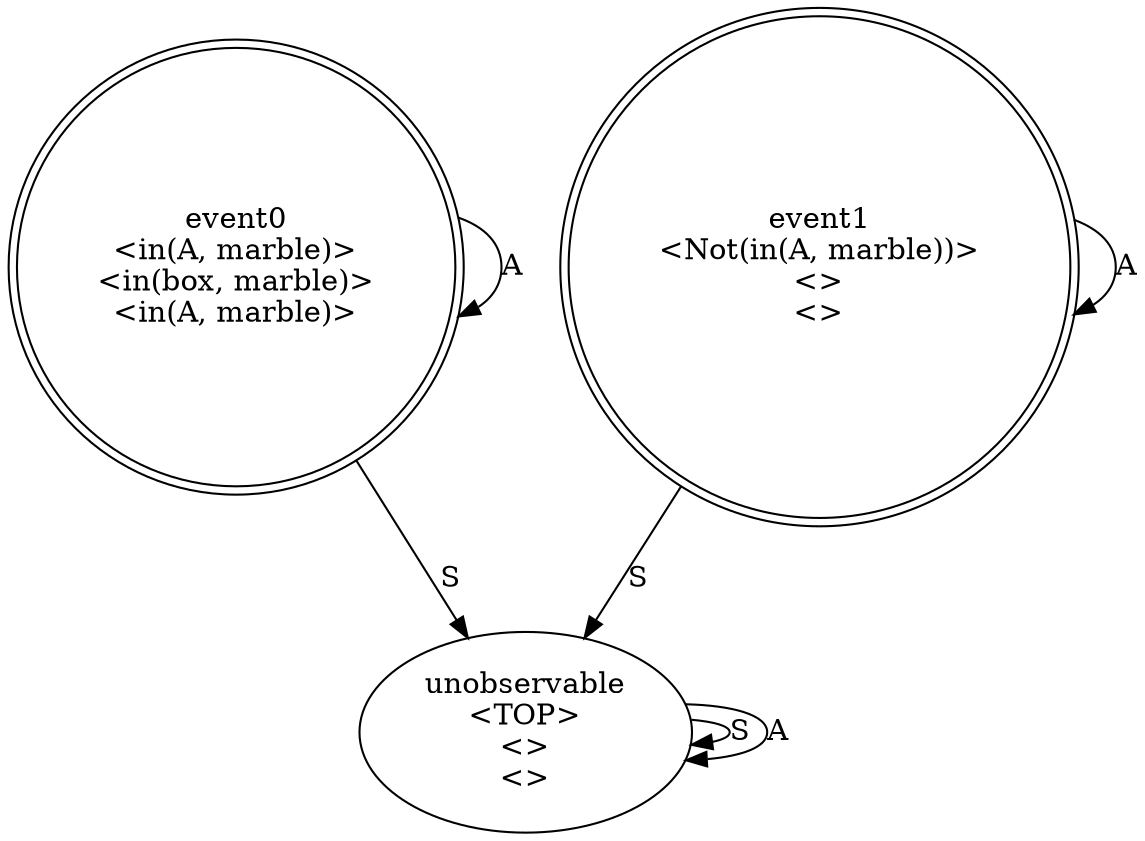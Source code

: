 digraph G {
s0[label="event0
<in(A, marble)>
<in(box, marble)>
<in(A, marble)>", shape=doublecircle];
s1[label="event1
<Not(in(A, marble))>
<>
<>", shape=doublecircle];
s2[label="unobservable
<TOP>
<>
<>"];
s2 -> s2[label="S"];
s0 -> s2[label="S"];
s1 -> s2[label="S"];
s0 -> s0[label="A"];
s1 -> s1[label="A"];
s2 -> s2[label="A"];
}